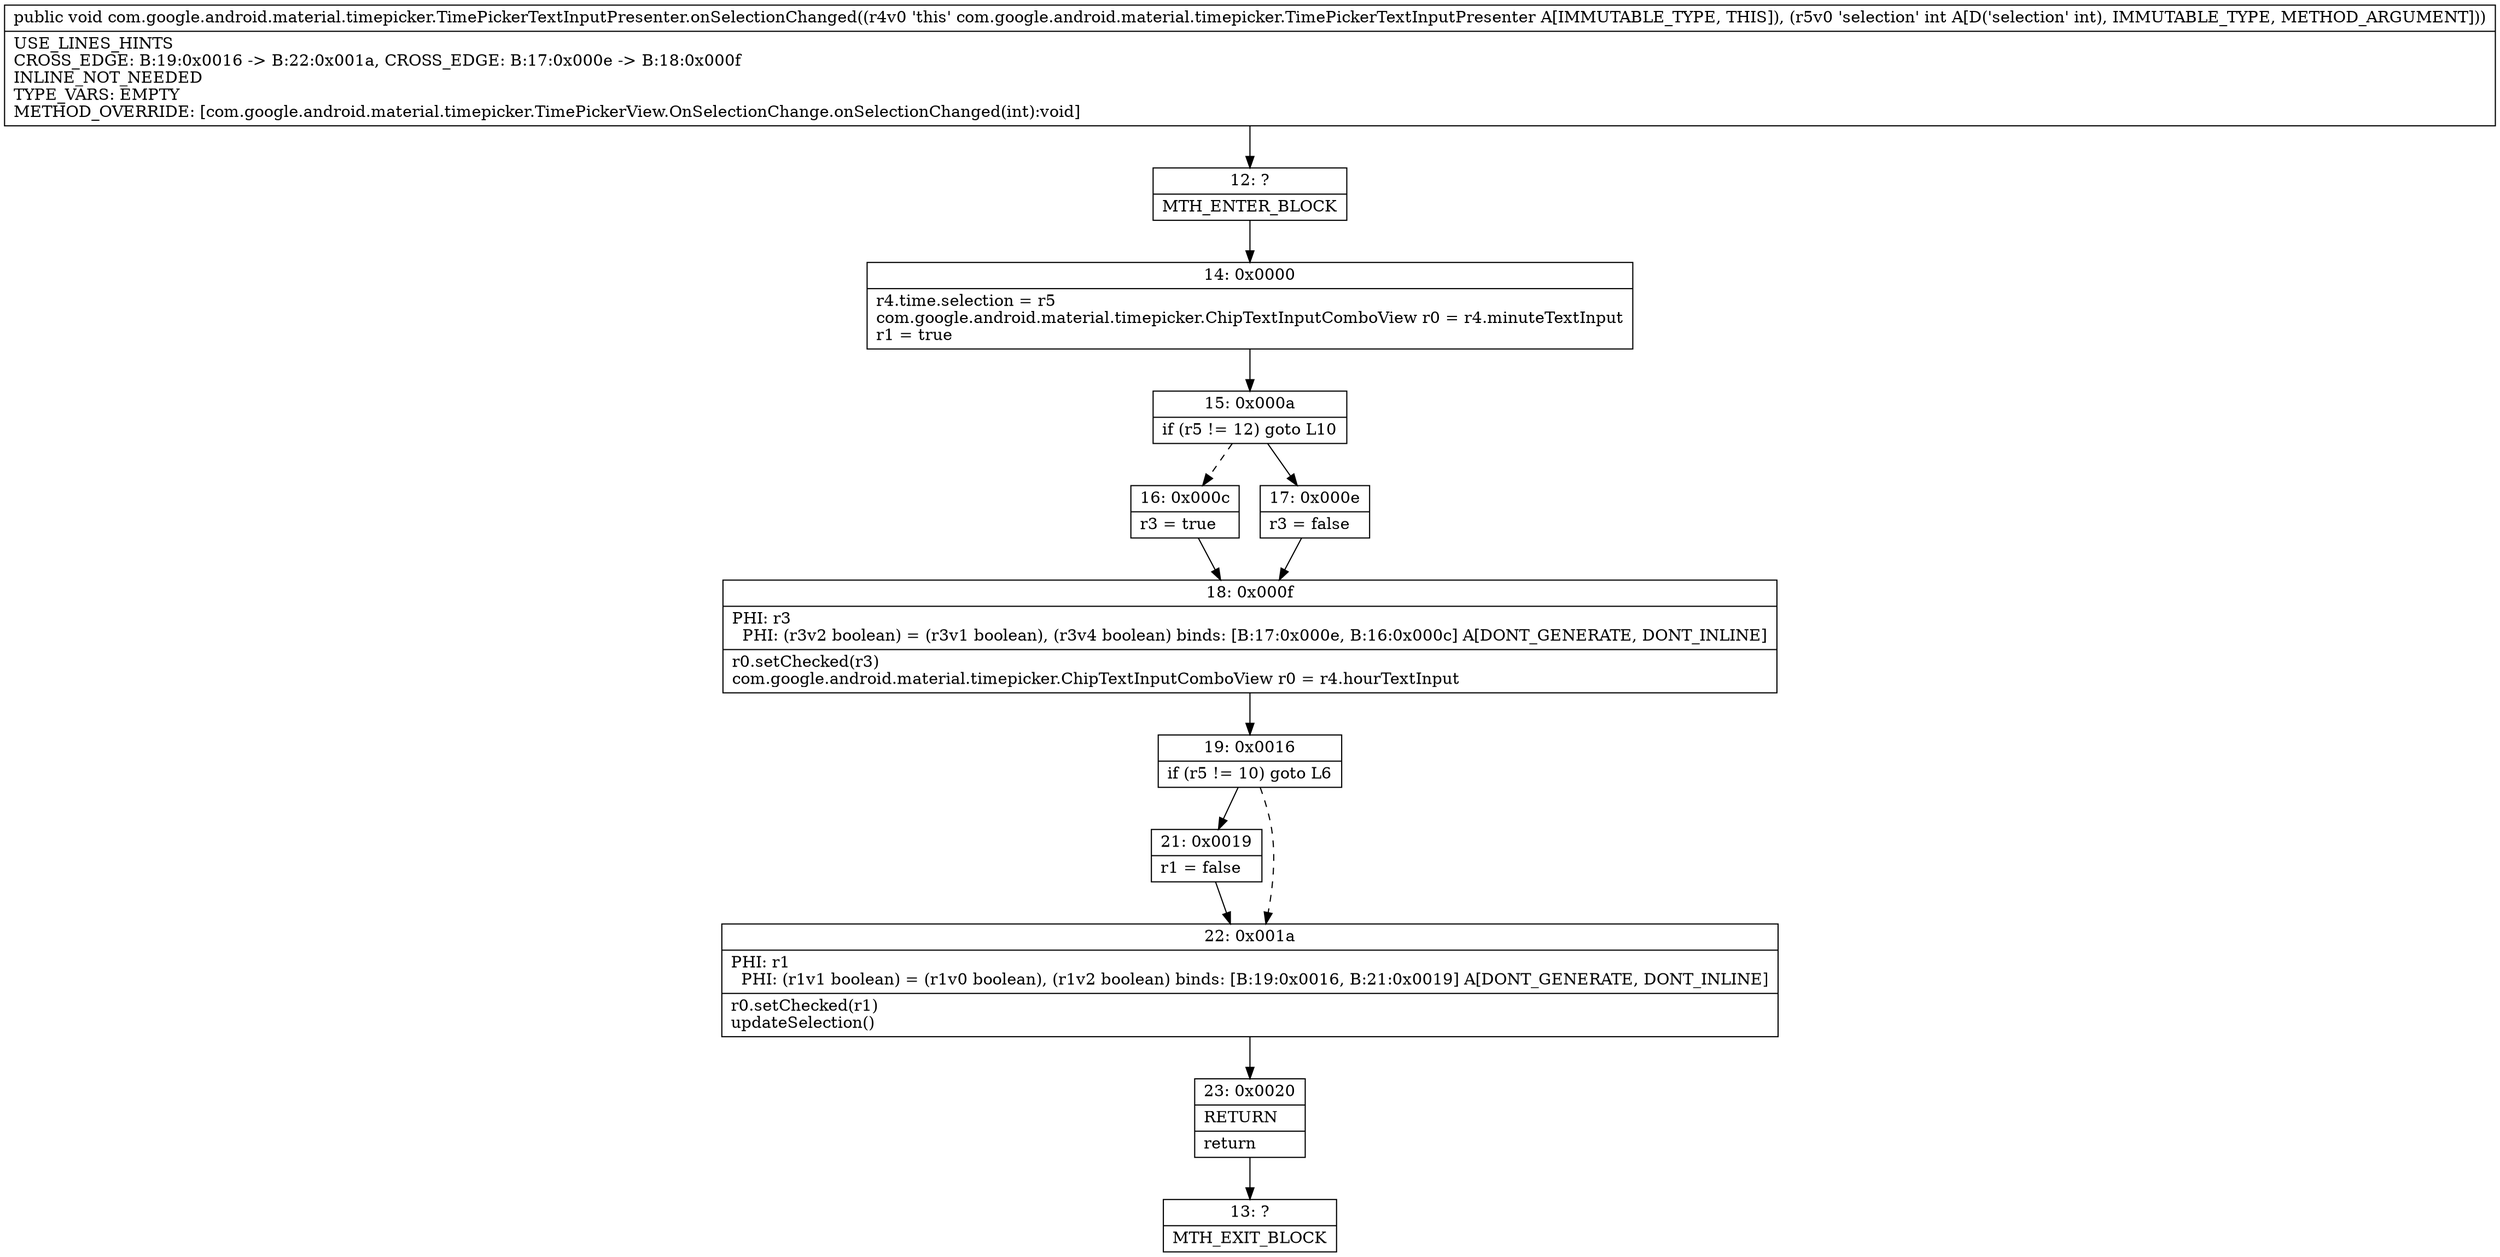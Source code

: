 digraph "CFG forcom.google.android.material.timepicker.TimePickerTextInputPresenter.onSelectionChanged(I)V" {
Node_12 [shape=record,label="{12\:\ ?|MTH_ENTER_BLOCK\l}"];
Node_14 [shape=record,label="{14\:\ 0x0000|r4.time.selection = r5\lcom.google.android.material.timepicker.ChipTextInputComboView r0 = r4.minuteTextInput\lr1 = true\l}"];
Node_15 [shape=record,label="{15\:\ 0x000a|if (r5 != 12) goto L10\l}"];
Node_16 [shape=record,label="{16\:\ 0x000c|r3 = true\l}"];
Node_18 [shape=record,label="{18\:\ 0x000f|PHI: r3 \l  PHI: (r3v2 boolean) = (r3v1 boolean), (r3v4 boolean) binds: [B:17:0x000e, B:16:0x000c] A[DONT_GENERATE, DONT_INLINE]\l|r0.setChecked(r3)\lcom.google.android.material.timepicker.ChipTextInputComboView r0 = r4.hourTextInput\l}"];
Node_19 [shape=record,label="{19\:\ 0x0016|if (r5 != 10) goto L6\l}"];
Node_21 [shape=record,label="{21\:\ 0x0019|r1 = false\l}"];
Node_22 [shape=record,label="{22\:\ 0x001a|PHI: r1 \l  PHI: (r1v1 boolean) = (r1v0 boolean), (r1v2 boolean) binds: [B:19:0x0016, B:21:0x0019] A[DONT_GENERATE, DONT_INLINE]\l|r0.setChecked(r1)\lupdateSelection()\l}"];
Node_23 [shape=record,label="{23\:\ 0x0020|RETURN\l|return\l}"];
Node_13 [shape=record,label="{13\:\ ?|MTH_EXIT_BLOCK\l}"];
Node_17 [shape=record,label="{17\:\ 0x000e|r3 = false\l}"];
MethodNode[shape=record,label="{public void com.google.android.material.timepicker.TimePickerTextInputPresenter.onSelectionChanged((r4v0 'this' com.google.android.material.timepicker.TimePickerTextInputPresenter A[IMMUTABLE_TYPE, THIS]), (r5v0 'selection' int A[D('selection' int), IMMUTABLE_TYPE, METHOD_ARGUMENT]))  | USE_LINES_HINTS\lCROSS_EDGE: B:19:0x0016 \-\> B:22:0x001a, CROSS_EDGE: B:17:0x000e \-\> B:18:0x000f\lINLINE_NOT_NEEDED\lTYPE_VARS: EMPTY\lMETHOD_OVERRIDE: [com.google.android.material.timepicker.TimePickerView.OnSelectionChange.onSelectionChanged(int):void]\l}"];
MethodNode -> Node_12;Node_12 -> Node_14;
Node_14 -> Node_15;
Node_15 -> Node_16[style=dashed];
Node_15 -> Node_17;
Node_16 -> Node_18;
Node_18 -> Node_19;
Node_19 -> Node_21;
Node_19 -> Node_22[style=dashed];
Node_21 -> Node_22;
Node_22 -> Node_23;
Node_23 -> Node_13;
Node_17 -> Node_18;
}

